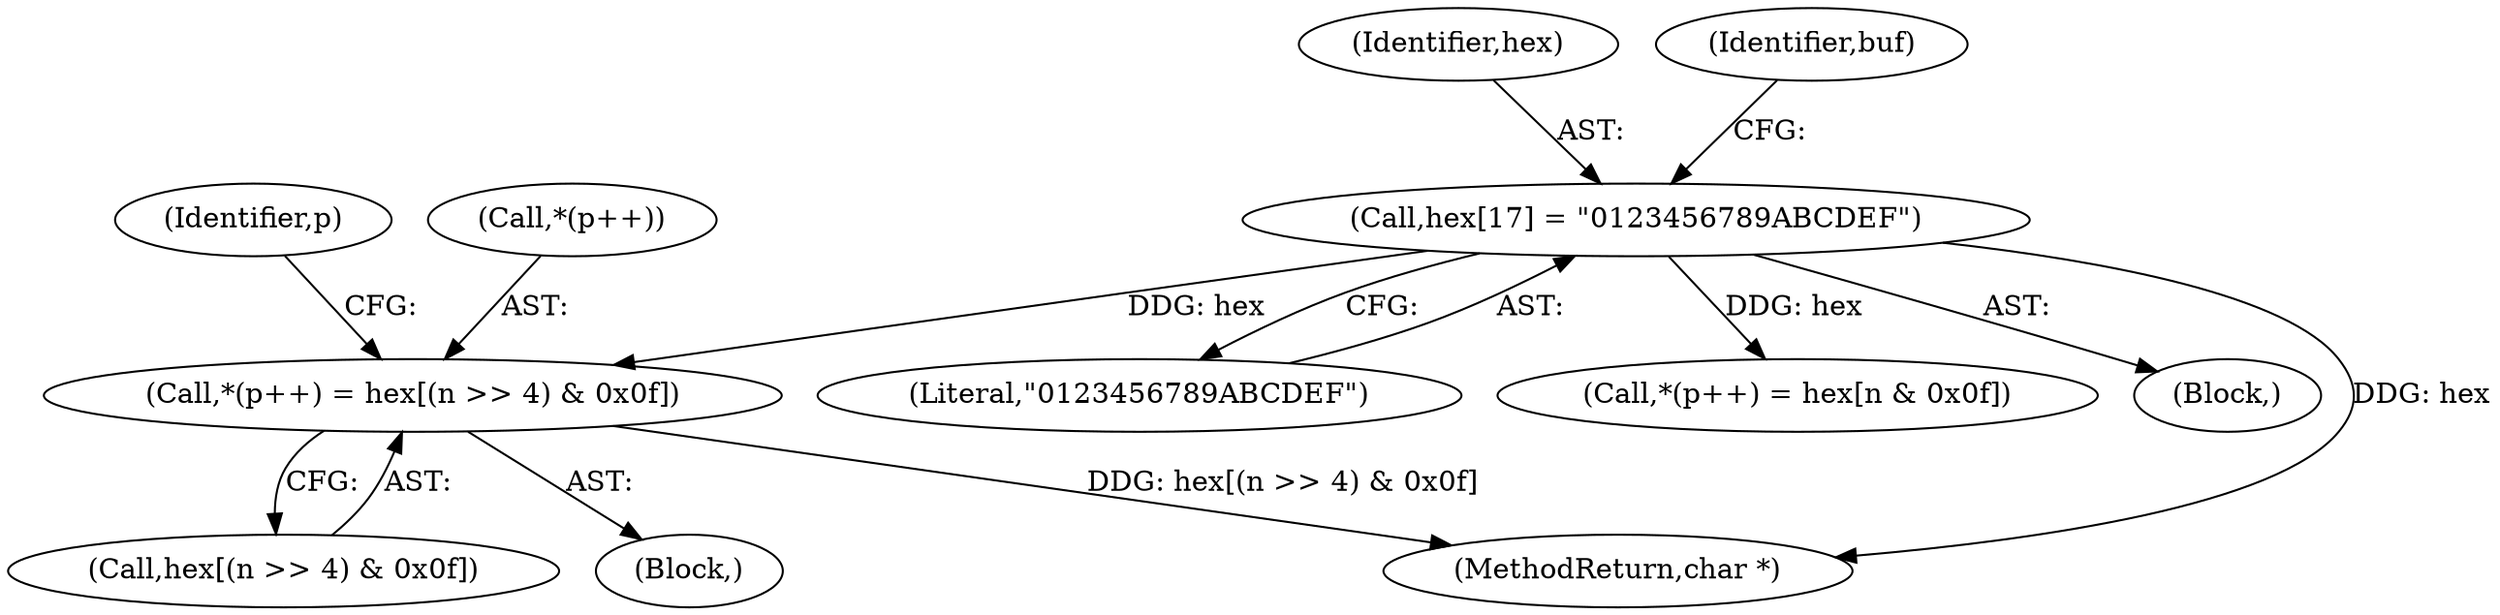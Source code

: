 digraph "0_openssl_2919516136a4227d9e6d8f2fe66ef976aaf8c561@array" {
"1000602" [label="(Call,*(p++) = hex[(n >> 4) & 0x0f])"];
"1000124" [label="(Call,hex[17] = \"0123456789ABCDEF\")"];
"1000603" [label="(Call,*(p++))"];
"1000613" [label="(Call,*(p++) = hex[n & 0x0f])"];
"1000616" [label="(Identifier,p)"];
"1000105" [label="(Block,)"];
"1000591" [label="(Block,)"];
"1000602" [label="(Call,*(p++) = hex[(n >> 4) & 0x0f])"];
"1000606" [label="(Call,hex[(n >> 4) & 0x0f])"];
"1000126" [label="(Literal,\"0123456789ABCDEF\")"];
"1000124" [label="(Call,hex[17] = \"0123456789ABCDEF\")"];
"1000125" [label="(Identifier,hex)"];
"1000132" [label="(Identifier,buf)"];
"1000667" [label="(MethodReturn,char *)"];
"1000602" -> "1000591"  [label="AST: "];
"1000602" -> "1000606"  [label="CFG: "];
"1000603" -> "1000602"  [label="AST: "];
"1000606" -> "1000602"  [label="AST: "];
"1000616" -> "1000602"  [label="CFG: "];
"1000602" -> "1000667"  [label="DDG: hex[(n >> 4) & 0x0f]"];
"1000124" -> "1000602"  [label="DDG: hex"];
"1000124" -> "1000105"  [label="AST: "];
"1000124" -> "1000126"  [label="CFG: "];
"1000125" -> "1000124"  [label="AST: "];
"1000126" -> "1000124"  [label="AST: "];
"1000132" -> "1000124"  [label="CFG: "];
"1000124" -> "1000667"  [label="DDG: hex"];
"1000124" -> "1000613"  [label="DDG: hex"];
}
